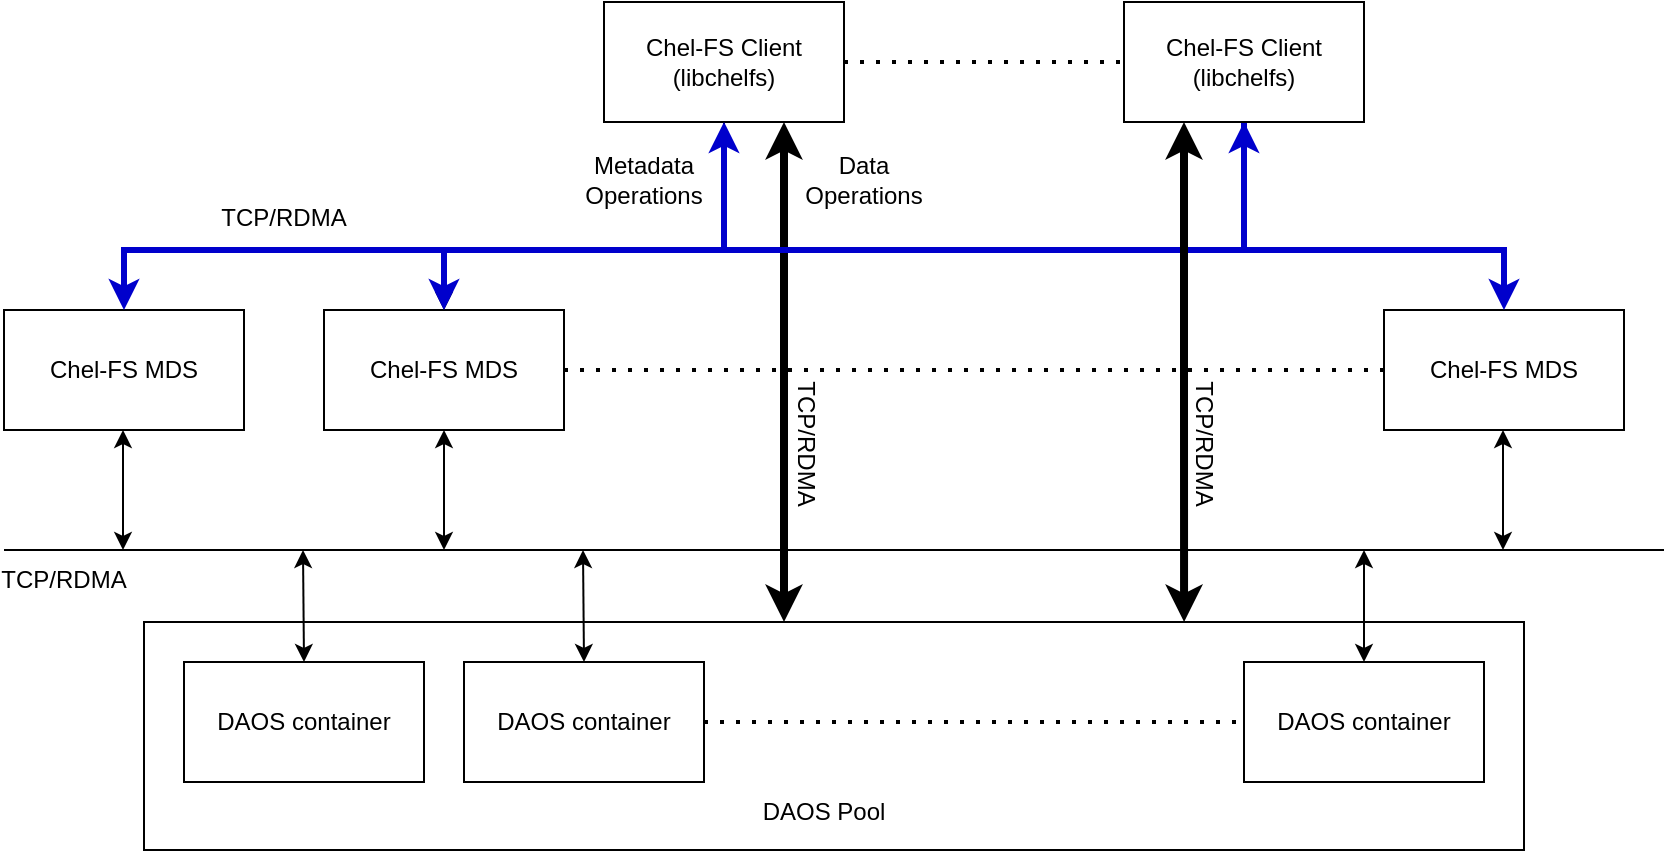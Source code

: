 <mxfile version="24.7.5">
  <diagram name="Page-1" id="LgOM07C8dP0HcgYKuUwK">
    <mxGraphModel dx="1964" dy="838" grid="1" gridSize="10" guides="1" tooltips="1" connect="1" arrows="1" fold="1" page="1" pageScale="1" pageWidth="850" pageHeight="1100" math="0" shadow="0">
      <root>
        <mxCell id="0" />
        <mxCell id="1" parent="0" />
        <mxCell id="uQbAhiIGoWjPPqglktR5-17" value="" style="rounded=0;whiteSpace=wrap;html=1;" vertex="1" parent="1">
          <mxGeometry x="20" y="396" width="690" height="114" as="geometry" />
        </mxCell>
        <mxCell id="uQbAhiIGoWjPPqglktR5-1" value="Chel-FS MDS" style="rounded=0;whiteSpace=wrap;html=1;" vertex="1" parent="1">
          <mxGeometry x="-50" y="240" width="120" height="60" as="geometry" />
        </mxCell>
        <mxCell id="uQbAhiIGoWjPPqglktR5-2" value="Chel-FS MDS" style="rounded=0;whiteSpace=wrap;html=1;" vertex="1" parent="1">
          <mxGeometry x="110" y="240" width="120" height="60" as="geometry" />
        </mxCell>
        <mxCell id="uQbAhiIGoWjPPqglktR5-3" value="Chel-FS MDS" style="rounded=0;whiteSpace=wrap;html=1;" vertex="1" parent="1">
          <mxGeometry x="640" y="240" width="120" height="60" as="geometry" />
        </mxCell>
        <mxCell id="uQbAhiIGoWjPPqglktR5-4" value="" style="endArrow=none;html=1;rounded=0;" edge="1" parent="1">
          <mxGeometry width="50" height="50" relative="1" as="geometry">
            <mxPoint x="-50" y="360" as="sourcePoint" />
            <mxPoint x="780" y="360" as="targetPoint" />
          </mxGeometry>
        </mxCell>
        <mxCell id="uQbAhiIGoWjPPqglktR5-5" value="DAOS container" style="rounded=0;whiteSpace=wrap;html=1;" vertex="1" parent="1">
          <mxGeometry x="40" y="416" width="120" height="60" as="geometry" />
        </mxCell>
        <mxCell id="uQbAhiIGoWjPPqglktR5-6" value="DAOS container" style="rounded=0;whiteSpace=wrap;html=1;" vertex="1" parent="1">
          <mxGeometry x="180" y="416" width="120" height="60" as="geometry" />
        </mxCell>
        <mxCell id="uQbAhiIGoWjPPqglktR5-7" value="DAOS container" style="rounded=0;whiteSpace=wrap;html=1;" vertex="1" parent="1">
          <mxGeometry x="570" y="416" width="120" height="60" as="geometry" />
        </mxCell>
        <mxCell id="uQbAhiIGoWjPPqglktR5-8" value="" style="endArrow=none;dashed=1;html=1;dashPattern=1 3;strokeWidth=2;rounded=0;exitX=1;exitY=0.5;exitDx=0;exitDy=0;entryX=0;entryY=0.5;entryDx=0;entryDy=0;" edge="1" parent="1" source="uQbAhiIGoWjPPqglktR5-6" target="uQbAhiIGoWjPPqglktR5-7">
          <mxGeometry width="50" height="50" relative="1" as="geometry">
            <mxPoint x="400" y="476" as="sourcePoint" />
            <mxPoint x="450" y="426" as="targetPoint" />
          </mxGeometry>
        </mxCell>
        <mxCell id="uQbAhiIGoWjPPqglktR5-9" value="" style="endArrow=none;dashed=1;html=1;dashPattern=1 3;strokeWidth=2;rounded=0;exitX=1;exitY=0.5;exitDx=0;exitDy=0;entryX=0;entryY=0.5;entryDx=0;entryDy=0;" edge="1" parent="1" source="uQbAhiIGoWjPPqglktR5-2" target="uQbAhiIGoWjPPqglktR5-3">
          <mxGeometry width="50" height="50" relative="1" as="geometry">
            <mxPoint x="400" y="460" as="sourcePoint" />
            <mxPoint x="450" y="410" as="targetPoint" />
          </mxGeometry>
        </mxCell>
        <mxCell id="uQbAhiIGoWjPPqglktR5-21" style="edgeStyle=orthogonalEdgeStyle;rounded=0;orthogonalLoop=1;jettySize=auto;html=1;entryX=0.5;entryY=0;entryDx=0;entryDy=0;exitX=0.5;exitY=1;exitDx=0;exitDy=0;" edge="1" parent="1" source="uQbAhiIGoWjPPqglktR5-10" target="uQbAhiIGoWjPPqglktR5-2">
          <mxGeometry relative="1" as="geometry">
            <Array as="points">
              <mxPoint x="310" y="210" />
              <mxPoint x="170" y="210" />
            </Array>
          </mxGeometry>
        </mxCell>
        <mxCell id="uQbAhiIGoWjPPqglktR5-25" style="edgeStyle=orthogonalEdgeStyle;rounded=0;orthogonalLoop=1;jettySize=auto;html=1;startArrow=classic;startFill=1;strokeWidth=4;" edge="1" parent="1" source="uQbAhiIGoWjPPqglktR5-10">
          <mxGeometry relative="1" as="geometry">
            <mxPoint x="340" y="396" as="targetPoint" />
            <Array as="points">
              <mxPoint x="340" y="396" />
            </Array>
          </mxGeometry>
        </mxCell>
        <mxCell id="uQbAhiIGoWjPPqglktR5-10" value="Chel-FS Client&lt;br&gt;(libchelfs)" style="rounded=0;whiteSpace=wrap;html=1;" vertex="1" parent="1">
          <mxGeometry x="250" y="86" width="120" height="60" as="geometry" />
        </mxCell>
        <mxCell id="uQbAhiIGoWjPPqglktR5-11" value="" style="endArrow=classic;startArrow=classic;html=1;rounded=0;exitX=0.5;exitY=1;exitDx=0;exitDy=0;" edge="1" parent="1" source="uQbAhiIGoWjPPqglktR5-2">
          <mxGeometry width="50" height="50" relative="1" as="geometry">
            <mxPoint x="400" y="460" as="sourcePoint" />
            <mxPoint x="170" y="360" as="targetPoint" />
          </mxGeometry>
        </mxCell>
        <mxCell id="uQbAhiIGoWjPPqglktR5-12" value="" style="endArrow=classic;startArrow=classic;html=1;rounded=0;exitX=0.5;exitY=1;exitDx=0;exitDy=0;" edge="1" parent="1">
          <mxGeometry width="50" height="50" relative="1" as="geometry">
            <mxPoint x="9.5" y="300" as="sourcePoint" />
            <mxPoint x="9.5" y="360" as="targetPoint" />
          </mxGeometry>
        </mxCell>
        <mxCell id="uQbAhiIGoWjPPqglktR5-13" value="" style="endArrow=classic;startArrow=classic;html=1;rounded=0;exitX=0.5;exitY=1;exitDx=0;exitDy=0;" edge="1" parent="1">
          <mxGeometry width="50" height="50" relative="1" as="geometry">
            <mxPoint x="699.5" y="300" as="sourcePoint" />
            <mxPoint x="699.5" y="360" as="targetPoint" />
          </mxGeometry>
        </mxCell>
        <mxCell id="uQbAhiIGoWjPPqglktR5-14" value="" style="endArrow=classic;startArrow=classic;html=1;rounded=0;exitX=0.5;exitY=1;exitDx=0;exitDy=0;entryX=0.5;entryY=0;entryDx=0;entryDy=0;" edge="1" parent="1" target="uQbAhiIGoWjPPqglktR5-5">
          <mxGeometry width="50" height="50" relative="1" as="geometry">
            <mxPoint x="99.5" y="360" as="sourcePoint" />
            <mxPoint x="100" y="400" as="targetPoint" />
          </mxGeometry>
        </mxCell>
        <mxCell id="uQbAhiIGoWjPPqglktR5-15" value="" style="endArrow=classic;startArrow=classic;html=1;rounded=0;exitX=0.5;exitY=1;exitDx=0;exitDy=0;entryX=0.5;entryY=0;entryDx=0;entryDy=0;" edge="1" parent="1" target="uQbAhiIGoWjPPqglktR5-6">
          <mxGeometry width="50" height="50" relative="1" as="geometry">
            <mxPoint x="239.5" y="360" as="sourcePoint" />
            <mxPoint x="240" y="400" as="targetPoint" />
          </mxGeometry>
        </mxCell>
        <mxCell id="uQbAhiIGoWjPPqglktR5-16" value="" style="endArrow=classic;startArrow=classic;html=1;rounded=0;exitX=0.5;exitY=1;exitDx=0;exitDy=0;entryX=0.5;entryY=0;entryDx=0;entryDy=0;" edge="1" parent="1" target="uQbAhiIGoWjPPqglktR5-7">
          <mxGeometry width="50" height="50" relative="1" as="geometry">
            <mxPoint x="630" y="360" as="sourcePoint" />
            <mxPoint x="630.5" y="400" as="targetPoint" />
          </mxGeometry>
        </mxCell>
        <mxCell id="uQbAhiIGoWjPPqglktR5-18" value="DAOS Pool" style="text;html=1;align=center;verticalAlign=middle;whiteSpace=wrap;rounded=0;" vertex="1" parent="1">
          <mxGeometry x="260" y="476" width="200" height="30" as="geometry" />
        </mxCell>
        <mxCell id="uQbAhiIGoWjPPqglktR5-23" style="edgeStyle=orthogonalEdgeStyle;rounded=0;orthogonalLoop=1;jettySize=auto;html=1;exitX=0.5;exitY=1;exitDx=0;exitDy=0;strokeColor=#0000CC;strokeWidth=3;" edge="1" parent="1" source="uQbAhiIGoWjPPqglktR5-19" target="uQbAhiIGoWjPPqglktR5-3">
          <mxGeometry relative="1" as="geometry">
            <Array as="points">
              <mxPoint x="570" y="210" />
              <mxPoint x="700" y="210" />
            </Array>
          </mxGeometry>
        </mxCell>
        <mxCell id="uQbAhiIGoWjPPqglktR5-24" style="edgeStyle=orthogonalEdgeStyle;rounded=0;orthogonalLoop=1;jettySize=auto;html=1;startArrow=classic;startFill=1;strokeColor=#0000CC;strokeWidth=3;" edge="1" parent="1" source="uQbAhiIGoWjPPqglktR5-19" target="uQbAhiIGoWjPPqglktR5-2">
          <mxGeometry relative="1" as="geometry">
            <Array as="points">
              <mxPoint x="570" y="210" />
              <mxPoint x="170" y="210" />
            </Array>
          </mxGeometry>
        </mxCell>
        <mxCell id="uQbAhiIGoWjPPqglktR5-19" value="Chel-FS Client&lt;br&gt;(libchelfs)" style="rounded=0;whiteSpace=wrap;html=1;" vertex="1" parent="1">
          <mxGeometry x="510" y="86" width="120" height="60" as="geometry" />
        </mxCell>
        <mxCell id="uQbAhiIGoWjPPqglktR5-20" value="" style="endArrow=none;dashed=1;html=1;dashPattern=1 3;strokeWidth=2;rounded=0;exitX=1;exitY=0.5;exitDx=0;exitDy=0;entryX=0;entryY=0.5;entryDx=0;entryDy=0;" edge="1" parent="1" source="uQbAhiIGoWjPPqglktR5-10" target="uQbAhiIGoWjPPqglktR5-19">
          <mxGeometry width="50" height="50" relative="1" as="geometry">
            <mxPoint x="260" y="166" as="sourcePoint" />
            <mxPoint x="670" y="166" as="targetPoint" />
          </mxGeometry>
        </mxCell>
        <mxCell id="uQbAhiIGoWjPPqglktR5-22" style="edgeStyle=orthogonalEdgeStyle;rounded=0;orthogonalLoop=1;jettySize=auto;html=1;entryX=0.5;entryY=0;entryDx=0;entryDy=0;startArrow=classic;startFill=1;strokeColor=#0000CC;strokeWidth=3;exitX=0.5;exitY=1;exitDx=0;exitDy=0;" edge="1" parent="1" source="uQbAhiIGoWjPPqglktR5-10" target="uQbAhiIGoWjPPqglktR5-1">
          <mxGeometry relative="1" as="geometry">
            <mxPoint x="310" y="190" as="sourcePoint" />
            <mxPoint x="180" y="250" as="targetPoint" />
            <Array as="points">
              <mxPoint x="310" y="210" />
              <mxPoint x="10" y="210" />
            </Array>
          </mxGeometry>
        </mxCell>
        <mxCell id="uQbAhiIGoWjPPqglktR5-26" style="edgeStyle=orthogonalEdgeStyle;rounded=0;orthogonalLoop=1;jettySize=auto;html=1;entryX=0.796;entryY=0;entryDx=0;entryDy=0;entryPerimeter=0;startArrow=classic;startFill=1;strokeWidth=4;exitX=0.25;exitY=1;exitDx=0;exitDy=0;" edge="1" parent="1" source="uQbAhiIGoWjPPqglktR5-19">
          <mxGeometry relative="1" as="geometry">
            <mxPoint x="540" y="180" as="sourcePoint" />
            <mxPoint x="540.04" y="396" as="targetPoint" />
          </mxGeometry>
        </mxCell>
        <mxCell id="uQbAhiIGoWjPPqglktR5-28" value="TCP/RDMA" style="text;html=1;align=center;verticalAlign=middle;whiteSpace=wrap;rounded=0;" vertex="1" parent="1">
          <mxGeometry x="-50" y="360" width="60" height="30" as="geometry" />
        </mxCell>
        <mxCell id="uQbAhiIGoWjPPqglktR5-29" value="TCP/RDMA" style="text;html=1;align=center;verticalAlign=middle;whiteSpace=wrap;rounded=0;" vertex="1" parent="1">
          <mxGeometry x="60" y="179" width="60" height="30" as="geometry" />
        </mxCell>
        <mxCell id="uQbAhiIGoWjPPqglktR5-31" value="TCP/RDMA" style="text;html=1;align=center;verticalAlign=middle;whiteSpace=wrap;rounded=0;rotation=90;" vertex="1" parent="1">
          <mxGeometry x="321" y="292" width="60" height="30" as="geometry" />
        </mxCell>
        <mxCell id="uQbAhiIGoWjPPqglktR5-32" value="TCP/RDMA" style="text;html=1;align=center;verticalAlign=middle;whiteSpace=wrap;rounded=0;rotation=90;" vertex="1" parent="1">
          <mxGeometry x="520" y="292" width="60" height="30" as="geometry" />
        </mxCell>
        <mxCell id="uQbAhiIGoWjPPqglktR5-33" value="Metadata&lt;br&gt;Operations" style="text;html=1;align=center;verticalAlign=middle;whiteSpace=wrap;rounded=0;" vertex="1" parent="1">
          <mxGeometry x="240" y="160" width="60" height="30" as="geometry" />
        </mxCell>
        <mxCell id="uQbAhiIGoWjPPqglktR5-34" value="Data Operations" style="text;html=1;align=center;verticalAlign=middle;whiteSpace=wrap;rounded=0;" vertex="1" parent="1">
          <mxGeometry x="350" y="160" width="60" height="30" as="geometry" />
        </mxCell>
      </root>
    </mxGraphModel>
  </diagram>
</mxfile>
